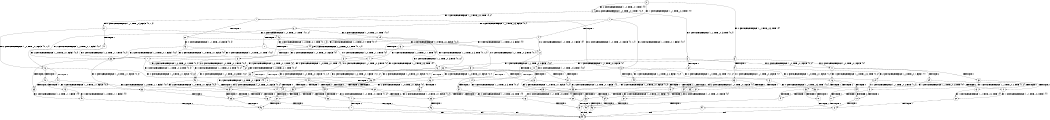 digraph BCG {
size = "7, 10.5";
center = TRUE;
node [shape = circle];
0 [peripheries = 2];
0 -> 1 [label = "EX !1 !ATOMIC_EXCH_BRANCH (1, +1, TRUE, +0, 2, TRUE) !{0}"];
0 -> 2 [label = "EX !2 !ATOMIC_EXCH_BRANCH (1, +0, TRUE, +0, 1, TRUE) !{0}"];
0 -> 3 [label = "EX !0 !ATOMIC_EXCH_BRANCH (1, +1, TRUE, +0, 3, TRUE) !{0}"];
1 -> 4 [label = "TERMINATE !1"];
1 -> 5 [label = "EX !2 !ATOMIC_EXCH_BRANCH (1, +0, TRUE, +0, 1, FALSE) !{0, 1}"];
1 -> 6 [label = "EX !0 !ATOMIC_EXCH_BRANCH (1, +1, TRUE, +0, 3, FALSE) !{0, 1}"];
2 -> 7 [label = "EX !1 !ATOMIC_EXCH_BRANCH (1, +1, TRUE, +0, 2, TRUE) !{0, 2}"];
2 -> 8 [label = "EX !0 !ATOMIC_EXCH_BRANCH (1, +1, TRUE, +0, 3, TRUE) !{0, 2}"];
2 -> 2 [label = "EX !2 !ATOMIC_EXCH_BRANCH (1, +0, TRUE, +0, 1, TRUE) !{0, 2}"];
3 -> 9 [label = "TERMINATE !0"];
3 -> 10 [label = "EX !1 !ATOMIC_EXCH_BRANCH (1, +1, TRUE, +0, 2, FALSE) !{0}"];
3 -> 11 [label = "EX !2 !ATOMIC_EXCH_BRANCH (1, +0, TRUE, +0, 1, FALSE) !{0}"];
4 -> 12 [label = "EX !2 !ATOMIC_EXCH_BRANCH (1, +0, TRUE, +0, 1, FALSE) !{0}"];
4 -> 13 [label = "EX !0 !ATOMIC_EXCH_BRANCH (1, +1, TRUE, +0, 3, FALSE) !{0}"];
5 -> 14 [label = "TERMINATE !1"];
5 -> 15 [label = "TERMINATE !2"];
5 -> 16 [label = "EX !0 !ATOMIC_EXCH_BRANCH (1, +1, TRUE, +0, 3, TRUE) !{0, 1, 2}"];
6 -> 17 [label = "TERMINATE !1"];
6 -> 18 [label = "EX !2 !ATOMIC_EXCH_BRANCH (1, +0, TRUE, +0, 1, FALSE) !{0, 1}"];
6 -> 19 [label = "EX !0 !ATOMIC_EXCH_BRANCH (1, +0, TRUE, +1, 1, TRUE) !{0, 1}"];
7 -> 20 [label = "TERMINATE !1"];
7 -> 21 [label = "EX !0 !ATOMIC_EXCH_BRANCH (1, +1, TRUE, +0, 3, FALSE) !{0, 1, 2}"];
7 -> 5 [label = "EX !2 !ATOMIC_EXCH_BRANCH (1, +0, TRUE, +0, 1, FALSE) !{0, 1, 2}"];
8 -> 22 [label = "TERMINATE !0"];
8 -> 23 [label = "EX !1 !ATOMIC_EXCH_BRANCH (1, +1, TRUE, +0, 2, FALSE) !{0, 2}"];
8 -> 11 [label = "EX !2 !ATOMIC_EXCH_BRANCH (1, +0, TRUE, +0, 1, FALSE) !{0, 2}"];
9 -> 24 [label = "EX !2 !ATOMIC_EXCH_BRANCH (1, +0, TRUE, +0, 1, FALSE) !{1}"];
9 -> 25 [label = "EX !1 !ATOMIC_EXCH_BRANCH (1, +1, TRUE, +0, 2, FALSE) !{1}"];
10 -> 26 [label = "TERMINATE !1"];
10 -> 27 [label = "TERMINATE !0"];
10 -> 28 [label = "EX !2 !ATOMIC_EXCH_BRANCH (1, +0, TRUE, +0, 1, FALSE) !{0, 1}"];
11 -> 29 [label = "TERMINATE !2"];
11 -> 30 [label = "TERMINATE !0"];
11 -> 16 [label = "EX !1 !ATOMIC_EXCH_BRANCH (1, +1, TRUE, +0, 2, TRUE) !{0, 2}"];
12 -> 31 [label = "TERMINATE !2"];
12 -> 32 [label = "EX !0 !ATOMIC_EXCH_BRANCH (1, +1, TRUE, +0, 3, TRUE) !{0, 2}"];
13 -> 33 [label = "EX !2 !ATOMIC_EXCH_BRANCH (1, +0, TRUE, +0, 1, FALSE) !{0}"];
13 -> 34 [label = "EX !0 !ATOMIC_EXCH_BRANCH (1, +0, TRUE, +1, 1, TRUE) !{0}"];
14 -> 31 [label = "TERMINATE !2"];
14 -> 32 [label = "EX !0 !ATOMIC_EXCH_BRANCH (1, +1, TRUE, +0, 3, TRUE) !{0, 2}"];
15 -> 35 [label = "TERMINATE !1"];
15 -> 36 [label = "EX !0 !ATOMIC_EXCH_BRANCH (1, +1, TRUE, +0, 3, TRUE) !{0, 1}"];
16 -> 37 [label = "TERMINATE !1"];
16 -> 38 [label = "TERMINATE !2"];
16 -> 39 [label = "TERMINATE !0"];
17 -> 33 [label = "EX !2 !ATOMIC_EXCH_BRANCH (1, +0, TRUE, +0, 1, FALSE) !{0}"];
17 -> 34 [label = "EX !0 !ATOMIC_EXCH_BRANCH (1, +0, TRUE, +1, 1, TRUE) !{0}"];
18 -> 40 [label = "TERMINATE !1"];
18 -> 41 [label = "TERMINATE !2"];
18 -> 42 [label = "EX !0 !ATOMIC_EXCH_BRANCH (1, +0, TRUE, +1, 1, FALSE) !{0, 1, 2}"];
19 -> 43 [label = "TERMINATE !1"];
19 -> 44 [label = "EX !2 !ATOMIC_EXCH_BRANCH (1, +0, TRUE, +0, 1, TRUE) !{0, 1}"];
19 -> 45 [label = "EX !0 !ATOMIC_EXCH_BRANCH (1, +1, TRUE, +0, 3, TRUE) !{0, 1}"];
20 -> 46 [label = "EX !0 !ATOMIC_EXCH_BRANCH (1, +1, TRUE, +0, 3, FALSE) !{0, 2}"];
20 -> 12 [label = "EX !2 !ATOMIC_EXCH_BRANCH (1, +0, TRUE, +0, 1, FALSE) !{0, 2}"];
21 -> 47 [label = "TERMINATE !1"];
21 -> 18 [label = "EX !2 !ATOMIC_EXCH_BRANCH (1, +0, TRUE, +0, 1, FALSE) !{0, 1, 2}"];
21 -> 48 [label = "EX !0 !ATOMIC_EXCH_BRANCH (1, +0, TRUE, +1, 1, TRUE) !{0, 1, 2}"];
22 -> 49 [label = "EX !1 !ATOMIC_EXCH_BRANCH (1, +1, TRUE, +0, 2, FALSE) !{1, 2}"];
22 -> 24 [label = "EX !2 !ATOMIC_EXCH_BRANCH (1, +0, TRUE, +0, 1, FALSE) !{1, 2}"];
23 -> 50 [label = "TERMINATE !1"];
23 -> 51 [label = "TERMINATE !0"];
23 -> 28 [label = "EX !2 !ATOMIC_EXCH_BRANCH (1, +0, TRUE, +0, 1, FALSE) !{0, 1, 2}"];
24 -> 52 [label = "TERMINATE !2"];
24 -> 53 [label = "EX !1 !ATOMIC_EXCH_BRANCH (1, +1, TRUE, +0, 2, TRUE) !{1, 2}"];
25 -> 54 [label = "TERMINATE !1"];
25 -> 55 [label = "EX !2 !ATOMIC_EXCH_BRANCH (1, +0, TRUE, +0, 1, FALSE) !{1}"];
26 -> 56 [label = "TERMINATE !0"];
26 -> 57 [label = "EX !2 !ATOMIC_EXCH_BRANCH (1, +0, TRUE, +0, 1, FALSE) !{0}"];
27 -> 54 [label = "TERMINATE !1"];
27 -> 55 [label = "EX !2 !ATOMIC_EXCH_BRANCH (1, +0, TRUE, +0, 1, FALSE) !{1}"];
28 -> 58 [label = "TERMINATE !1"];
28 -> 59 [label = "TERMINATE !2"];
28 -> 60 [label = "TERMINATE !0"];
29 -> 61 [label = "TERMINATE !0"];
29 -> 36 [label = "EX !1 !ATOMIC_EXCH_BRANCH (1, +1, TRUE, +0, 2, TRUE) !{0}"];
30 -> 52 [label = "TERMINATE !2"];
30 -> 53 [label = "EX !1 !ATOMIC_EXCH_BRANCH (1, +1, TRUE, +0, 2, TRUE) !{1, 2}"];
31 -> 62 [label = "EX !0 !ATOMIC_EXCH_BRANCH (1, +1, TRUE, +0, 3, TRUE) !{0}"];
32 -> 63 [label = "TERMINATE !2"];
32 -> 64 [label = "TERMINATE !0"];
33 -> 65 [label = "TERMINATE !2"];
33 -> 66 [label = "EX !0 !ATOMIC_EXCH_BRANCH (1, +0, TRUE, +1, 1, FALSE) !{0, 2}"];
34 -> 67 [label = "EX !2 !ATOMIC_EXCH_BRANCH (1, +0, TRUE, +0, 1, TRUE) !{0}"];
34 -> 68 [label = "EX !0 !ATOMIC_EXCH_BRANCH (1, +1, TRUE, +0, 3, TRUE) !{0}"];
35 -> 62 [label = "EX !0 !ATOMIC_EXCH_BRANCH (1, +1, TRUE, +0, 3, TRUE) !{0}"];
36 -> 69 [label = "TERMINATE !1"];
36 -> 70 [label = "TERMINATE !0"];
37 -> 63 [label = "TERMINATE !2"];
37 -> 64 [label = "TERMINATE !0"];
38 -> 69 [label = "TERMINATE !1"];
38 -> 70 [label = "TERMINATE !0"];
39 -> 71 [label = "TERMINATE !1"];
39 -> 72 [label = "TERMINATE !2"];
40 -> 65 [label = "TERMINATE !2"];
40 -> 66 [label = "EX !0 !ATOMIC_EXCH_BRANCH (1, +0, TRUE, +1, 1, FALSE) !{0, 2}"];
41 -> 73 [label = "TERMINATE !1"];
41 -> 74 [label = "EX !0 !ATOMIC_EXCH_BRANCH (1, +0, TRUE, +1, 1, FALSE) !{0, 1}"];
42 -> 58 [label = "TERMINATE !1"];
42 -> 59 [label = "TERMINATE !2"];
42 -> 60 [label = "TERMINATE !0"];
43 -> 67 [label = "EX !2 !ATOMIC_EXCH_BRANCH (1, +0, TRUE, +0, 1, TRUE) !{0}"];
43 -> 68 [label = "EX !0 !ATOMIC_EXCH_BRANCH (1, +1, TRUE, +0, 3, TRUE) !{0}"];
44 -> 75 [label = "TERMINATE !1"];
44 -> 44 [label = "EX !2 !ATOMIC_EXCH_BRANCH (1, +0, TRUE, +0, 1, TRUE) !{0, 1, 2}"];
44 -> 76 [label = "EX !0 !ATOMIC_EXCH_BRANCH (1, +1, TRUE, +0, 3, TRUE) !{0, 1, 2}"];
45 -> 26 [label = "TERMINATE !1"];
45 -> 27 [label = "TERMINATE !0"];
45 -> 28 [label = "EX !2 !ATOMIC_EXCH_BRANCH (1, +0, TRUE, +0, 1, FALSE) !{0, 1}"];
46 -> 33 [label = "EX !2 !ATOMIC_EXCH_BRANCH (1, +0, TRUE, +0, 1, FALSE) !{0, 2}"];
46 -> 77 [label = "EX !0 !ATOMIC_EXCH_BRANCH (1, +0, TRUE, +1, 1, TRUE) !{0, 2}"];
47 -> 33 [label = "EX !2 !ATOMIC_EXCH_BRANCH (1, +0, TRUE, +0, 1, FALSE) !{0, 2}"];
47 -> 77 [label = "EX !0 !ATOMIC_EXCH_BRANCH (1, +0, TRUE, +1, 1, TRUE) !{0, 2}"];
48 -> 75 [label = "TERMINATE !1"];
48 -> 44 [label = "EX !2 !ATOMIC_EXCH_BRANCH (1, +0, TRUE, +0, 1, TRUE) !{0, 1, 2}"];
48 -> 76 [label = "EX !0 !ATOMIC_EXCH_BRANCH (1, +1, TRUE, +0, 3, TRUE) !{0, 1, 2}"];
49 -> 78 [label = "TERMINATE !1"];
49 -> 55 [label = "EX !2 !ATOMIC_EXCH_BRANCH (1, +0, TRUE, +0, 1, FALSE) !{1, 2}"];
50 -> 79 [label = "TERMINATE !0"];
50 -> 57 [label = "EX !2 !ATOMIC_EXCH_BRANCH (1, +0, TRUE, +0, 1, FALSE) !{0, 2}"];
51 -> 78 [label = "TERMINATE !1"];
51 -> 55 [label = "EX !2 !ATOMIC_EXCH_BRANCH (1, +0, TRUE, +0, 1, FALSE) !{1, 2}"];
52 -> 80 [label = "EX !1 !ATOMIC_EXCH_BRANCH (1, +1, TRUE, +0, 2, TRUE) !{1}"];
53 -> 71 [label = "TERMINATE !1"];
53 -> 72 [label = "TERMINATE !2"];
54 -> 81 [label = "EX !2 !ATOMIC_EXCH_BRANCH (1, +0, TRUE, +0, 1, FALSE) !{2}"];
55 -> 82 [label = "TERMINATE !1"];
55 -> 83 [label = "TERMINATE !2"];
56 -> 84 [label = "EX !2 !ATOMIC_EXCH_BRANCH (1, +0, TRUE, +0, 1, FALSE) !{1, 2}"];
57 -> 85 [label = "TERMINATE !2"];
57 -> 86 [label = "TERMINATE !0"];
58 -> 85 [label = "TERMINATE !2"];
58 -> 86 [label = "TERMINATE !0"];
59 -> 87 [label = "TERMINATE !1"];
59 -> 88 [label = "TERMINATE !0"];
60 -> 82 [label = "TERMINATE !1"];
60 -> 83 [label = "TERMINATE !2"];
61 -> 80 [label = "EX !1 !ATOMIC_EXCH_BRANCH (1, +1, TRUE, +0, 2, TRUE) !{1}"];
62 -> 89 [label = "TERMINATE !0"];
63 -> 89 [label = "TERMINATE !0"];
64 -> 90 [label = "TERMINATE !2"];
65 -> 91 [label = "EX !0 !ATOMIC_EXCH_BRANCH (1, +0, TRUE, +1, 1, FALSE) !{0}"];
66 -> 85 [label = "TERMINATE !2"];
66 -> 86 [label = "TERMINATE !0"];
67 -> 67 [label = "EX !2 !ATOMIC_EXCH_BRANCH (1, +0, TRUE, +0, 1, TRUE) !{0, 2}"];
67 -> 92 [label = "EX !0 !ATOMIC_EXCH_BRANCH (1, +1, TRUE, +0, 3, TRUE) !{0, 2}"];
68 -> 56 [label = "TERMINATE !0"];
68 -> 57 [label = "EX !2 !ATOMIC_EXCH_BRANCH (1, +0, TRUE, +0, 1, FALSE) !{0}"];
69 -> 89 [label = "TERMINATE !0"];
70 -> 93 [label = "TERMINATE !1"];
71 -> 94 [label = "TERMINATE !2"];
72 -> 93 [label = "TERMINATE !1"];
73 -> 91 [label = "EX !0 !ATOMIC_EXCH_BRANCH (1, +0, TRUE, +1, 1, FALSE) !{0}"];
74 -> 87 [label = "TERMINATE !1"];
74 -> 88 [label = "TERMINATE !0"];
75 -> 67 [label = "EX !2 !ATOMIC_EXCH_BRANCH (1, +0, TRUE, +0, 1, TRUE) !{0, 2}"];
75 -> 92 [label = "EX !0 !ATOMIC_EXCH_BRANCH (1, +1, TRUE, +0, 3, TRUE) !{0, 2}"];
76 -> 50 [label = "TERMINATE !1"];
76 -> 51 [label = "TERMINATE !0"];
76 -> 28 [label = "EX !2 !ATOMIC_EXCH_BRANCH (1, +0, TRUE, +0, 1, FALSE) !{0, 1, 2}"];
77 -> 67 [label = "EX !2 !ATOMIC_EXCH_BRANCH (1, +0, TRUE, +0, 1, TRUE) !{0, 2}"];
77 -> 92 [label = "EX !0 !ATOMIC_EXCH_BRANCH (1, +1, TRUE, +0, 3, TRUE) !{0, 2}"];
78 -> 81 [label = "EX !2 !ATOMIC_EXCH_BRANCH (1, +0, TRUE, +0, 1, FALSE) !{2}"];
79 -> 84 [label = "EX !2 !ATOMIC_EXCH_BRANCH (1, +0, TRUE, +0, 1, FALSE) !{1, 2}"];
80 -> 93 [label = "TERMINATE !1"];
81 -> 95 [label = "TERMINATE !2"];
82 -> 95 [label = "TERMINATE !2"];
83 -> 96 [label = "TERMINATE !1"];
84 -> 97 [label = "TERMINATE !2"];
85 -> 98 [label = "TERMINATE !0"];
86 -> 97 [label = "TERMINATE !2"];
87 -> 98 [label = "TERMINATE !0"];
88 -> 96 [label = "TERMINATE !1"];
89 -> 99 [label = "exit"];
90 -> 99 [label = "exit"];
91 -> 98 [label = "TERMINATE !0"];
92 -> 79 [label = "TERMINATE !0"];
92 -> 57 [label = "EX !2 !ATOMIC_EXCH_BRANCH (1, +0, TRUE, +0, 1, FALSE) !{0, 2}"];
93 -> 99 [label = "exit"];
94 -> 99 [label = "exit"];
95 -> 99 [label = "exit"];
96 -> 99 [label = "exit"];
97 -> 99 [label = "exit"];
98 -> 99 [label = "exit"];
}
